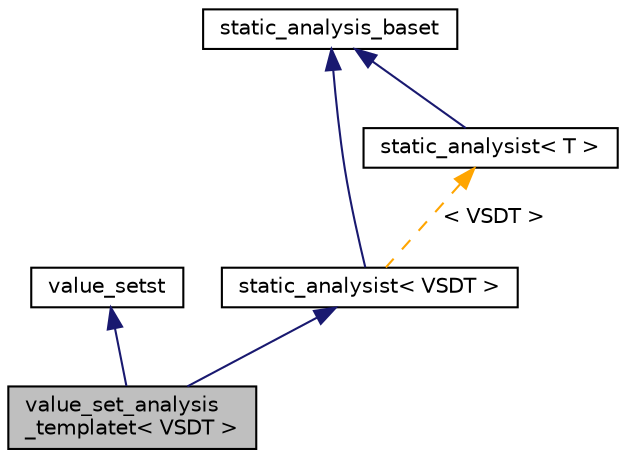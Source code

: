 digraph "value_set_analysis_templatet&lt; VSDT &gt;"
{
 // LATEX_PDF_SIZE
  bgcolor="transparent";
  edge [fontname="Helvetica",fontsize="10",labelfontname="Helvetica",labelfontsize="10"];
  node [fontname="Helvetica",fontsize="10",shape=record];
  Node1 [label="value_set_analysis\l_templatet\< VSDT \>",height=0.2,width=0.4,color="black", fillcolor="grey75", style="filled", fontcolor="black",tooltip="This template class implements a data-flow analysis which keeps track of what values different variab..."];
  Node2 -> Node1 [dir="back",color="midnightblue",fontsize="10",style="solid",fontname="Helvetica"];
  Node2 [label="value_setst",height=0.2,width=0.4,color="black",URL="$classvalue__setst.html",tooltip=" "];
  Node3 -> Node1 [dir="back",color="midnightblue",fontsize="10",style="solid",fontname="Helvetica"];
  Node3 [label="static_analysist\< VSDT \>",height=0.2,width=0.4,color="black",URL="$classstatic__analysist.html",tooltip=" "];
  Node4 -> Node3 [dir="back",color="midnightblue",fontsize="10",style="solid",fontname="Helvetica"];
  Node4 [label="static_analysis_baset",height=0.2,width=0.4,color="black",URL="$classstatic__analysis__baset.html",tooltip=" "];
  Node5 -> Node3 [dir="back",color="orange",fontsize="10",style="dashed",label=" \< VSDT \>" ,fontname="Helvetica"];
  Node5 [label="static_analysist\< T \>",height=0.2,width=0.4,color="black",URL="$classstatic__analysist.html",tooltip=" "];
  Node4 -> Node5 [dir="back",color="midnightblue",fontsize="10",style="solid",fontname="Helvetica"];
}
